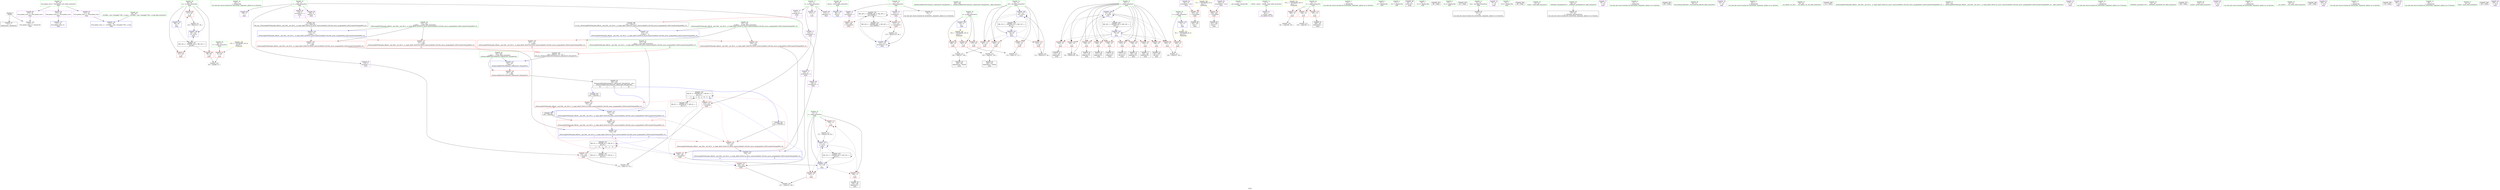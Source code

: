 digraph "SVFG" {
	label="SVFG";

	Node0x563a35dcda60 [shape=record,color=grey,label="{NodeID: 0\nNullPtr}"];
	Node0x563a35dcda60 -> Node0x563a35de78c0[style=solid];
	Node0x563a35dcda60 -> Node0x563a35dee750[style=solid];
	Node0x563a35de8470 [shape=record,color=red,label="{NodeID: 97\n167\<--68\n\<--ca\nmain\n}"];
	Node0x563a35de5cc0 [shape=record,color=green,label="{NodeID: 14\n182\<--1\n\<--dummyObj\nCan only get source location for instruction, argument, global var or function.}"];
	Node0x563a35de7fb0 [shape=record,color=red,label="{NodeID: 111\n156\<--72\n\<--j\nmain\n}"];
	Node0x563a35de7fb0 -> Node0x563a35df37d0[style=solid];
	Node0x563a35de69d0 [shape=record,color=green,label="{NodeID: 28\n64\<--65\nretval\<--retval_field_insensitive\nmain\n}"];
	Node0x563a35de69d0 -> Node0x563a35dee850[style=solid];
	Node0x563a35e0dbb0 [shape=record,color=black,label="{NodeID: 291\n242 = PHI(260, )\n}"];
	Node0x563a35e0dbb0 -> Node0x563a35dee040[style=solid];
	Node0x563a35dedb60 [shape=record,color=red,label="{NodeID: 125\n200\<--199\n\<--arrayidx43\nmain\n}"];
	Node0x563a35de75f0 [shape=record,color=green,label="{NodeID: 42\n243\<--244\n_ZSt4moveIRiEONSt16remove_referenceIT_E4typeEOS2_\<--_ZSt4moveIRiEONSt16remove_referenceIT_E4typeEOS2__field_insensitive\n}"];
	Node0x563a35df46d0 [shape=record,color=grey,label="{NodeID: 222\n203 = cmp(201, 202, )\n}"];
	Node0x563a35df46d0 -> Node0x563a35de9770[style=solid];
	Node0x563a35dee750 [shape=record,color=blue, style = dotted,label="{NodeID: 139\n273\<--3\nllvm.global_ctors_2\<--dummyVal\nGlob }"];
	Node0x563a35de9290 [shape=record,color=black,label="{NodeID: 56\n137\<--136\nidxprom15\<--\nmain\n}"];
	Node0x563a35dff0c0 [shape=record,color=black,label="{NodeID: 236\nMR_6V_3 = PHI(MR_6V_5, MR_6V_2, )\npts\{13 \}\n|{|<s4>8|<s5>8|<s6>8|<s7>8}}"];
	Node0x563a35dff0c0 -> Node0x563a35ded750[style=dashed];
	Node0x563a35dff0c0 -> Node0x563a35ded8f0[style=dashed];
	Node0x563a35dff0c0 -> Node0x563a35dfbec0[style=dashed];
	Node0x563a35dff0c0 -> Node0x563a35dff0c0[style=dashed];
	Node0x563a35dff0c0:s4 -> Node0x563a35dee040[style=dashed,color=red];
	Node0x563a35dff0c0:s5 -> Node0x563a35dee110[style=dashed,color=red];
	Node0x563a35dff0c0:s6 -> Node0x563a35dee1e0[style=dashed,color=red];
	Node0x563a35dff0c0:s7 -> Node0x563a35def3b0[style=dashed,color=red];
	Node0x563a35def2e0 [shape=record,color=blue,label="{NodeID: 153\n250\<--249\n\<--\n_ZSt4swapIiENSt9enable_ifIXsr6__and_ISt6__not_ISt15__is_tuple_likeIT_EESt21is_move_constructibleIS3_ESt18is_move_assignableIS3_EEE5valueEvE4typeERS3_SC_\n|{|<s1>8|<s2>8}}"];
	Node0x563a35def2e0 -> Node0x563a35dee1e0[style=dashed];
	Node0x563a35def2e0:s1 -> Node0x563a35ded820[style=dashed,color=blue];
	Node0x563a35def2e0:s2 -> Node0x563a35dfebc0[style=dashed,color=blue];
	Node0x563a35de9df0 [shape=record,color=purple,label="{NodeID: 70\n112\<--11\n\<--b\nmain\n}"];
	Node0x563a35dea950 [shape=record,color=purple,label="{NodeID: 84\n191\<--33\narrayidx40\<--.str.4\nmain\n}"];
	Node0x563a35dea950 -> Node0x563a35deda90[style=solid];
	Node0x563a35dce7e0 [shape=record,color=green,label="{NodeID: 1\n7\<--1\n__dso_handle\<--dummyObj\nGlob }"];
	Node0x563a35de8540 [shape=record,color=red,label="{NodeID: 98\n217\<--68\n\<--ca\nmain\n}"];
	Node0x563a35de8540 -> Node0x563a35df3650[style=solid];
	Node0x563a35de5d90 [shape=record,color=green,label="{NodeID: 15\n4\<--6\n_ZStL8__ioinit\<--_ZStL8__ioinit_field_insensitive\nGlob }"];
	Node0x563a35de5d90 -> Node0x563a35de99e0[style=solid];
	Node0x563a35de8080 [shape=record,color=red,label="{NodeID: 112\n174\<--74\n\<--i30\nmain\n}"];
	Node0x563a35de8080 -> Node0x563a35df4550[style=solid];
	Node0x563a35de6aa0 [shape=record,color=green,label="{NodeID: 29\n66\<--67\nT\<--T_field_insensitive\nmain\n}"];
	Node0x563a35de6aa0 -> Node0x563a35deb2d0[style=solid];
	Node0x563a35e0fef0 [shape=record,color=black,label="{NodeID: 292\n248 = PHI(260, )\n}"];
	Node0x563a35e0fef0 -> Node0x563a35dee110[style=solid];
	Node0x563a35df3350 [shape=record,color=grey,label="{NodeID: 209\n162 = Binary(161, 84, )\n}"];
	Node0x563a35df3350 -> Node0x563a35deed30[style=solid];
	Node0x563a35dedc30 [shape=record,color=red,label="{NodeID: 126\n206\<--205\n\<--arrayidx46\nmain\n}"];
	Node0x563a35dedc30 -> Node0x563a35de9840[style=solid];
	Node0x563a35de76f0 [shape=record,color=green,label="{NodeID: 43\n262\<--263\n__t.addr\<--__t.addr_field_insensitive\n_ZSt4moveIRiEONSt16remove_referenceIT_E4typeEOS2_\n}"];
	Node0x563a35de76f0 -> Node0x563a35dee2b0[style=solid];
	Node0x563a35de76f0 -> Node0x563a35def480[style=solid];
	Node0x563a35dee850 [shape=record,color=blue,label="{NodeID: 140\n64\<--15\nretval\<--\nmain\n}"];
	Node0x563a35de9360 [shape=record,color=black,label="{NodeID: 57\n144\<--143\nidxprom18\<--\nmain\n}"];
	Node0x563a35def3b0 [shape=record,color=blue,label="{NodeID: 154\n254\<--253\n\<--\n_ZSt4swapIiENSt9enable_ifIXsr6__and_ISt6__not_ISt15__is_tuple_likeIT_EESt21is_move_constructibleIS3_ESt18is_move_assignableIS3_EEE5valueEvE4typeERS3_SC_\n|{<s0>8|<s1>8}}"];
	Node0x563a35def3b0:s0 -> Node0x563a35ded8f0[style=dashed,color=blue];
	Node0x563a35def3b0:s1 -> Node0x563a35dff0c0[style=dashed,color=blue];
	Node0x563a35de9ec0 [shape=record,color=purple,label="{NodeID: 71\n122\<--11\narrayidx9\<--b\nmain\n}"];
	Node0x563a35de9ec0 -> Node0x563a35ded750[style=solid];
	Node0x563a35e01740 [shape=record,color=yellow,style=double,label="{NodeID: 251\n24V_1 = ENCHI(MR_24V_0)\npts\{77 \}\nFun[main]}"];
	Node0x563a35e01740 -> Node0x563a35ded450[style=dashed];
	Node0x563a35e01740 -> Node0x563a35ded4e0[style=dashed];
	Node0x563a35e01740 -> Node0x563a35ded5b0[style=dashed];
	Node0x563a35deaa20 [shape=record,color=purple,label="{NodeID: 85\n205\<--33\narrayidx46\<--.str.4\nmain\n}"];
	Node0x563a35deaa20 -> Node0x563a35dedc30[style=solid];
	Node0x563a35dce570 [shape=record,color=green,label="{NodeID: 2\n15\<--1\n\<--dummyObj\nCan only get source location for instruction, argument, global var or function.}"];
	Node0x563a35de8610 [shape=record,color=red,label="{NodeID: 99\n102\<--70\n\<--i\nmain\n}"];
	Node0x563a35de8610 -> Node0x563a35df3f50[style=solid];
	Node0x563a35de5e60 [shape=record,color=green,label="{NodeID: 16\n8\<--10\na\<--a_field_insensitive\nGlob }"];
	Node0x563a35de5e60 -> Node0x563a35de9ab0[style=solid];
	Node0x563a35de5e60 -> Node0x563a35de9b80[style=solid];
	Node0x563a35de5e60 -> Node0x563a35de9c50[style=solid];
	Node0x563a35de5e60 -> Node0x563a35de9d20[style=solid];
	Node0x563a35de5e60 -> Node0x563a35deadf0[style=solid];
	Node0x563a35de8150 [shape=record,color=red,label="{NodeID: 113\n187\<--74\n\<--i30\nmain\n}"];
	Node0x563a35de8150 -> Node0x563a35df3ad0[style=solid];
	Node0x563a35de6b70 [shape=record,color=green,label="{NodeID: 30\n68\<--69\nca\<--ca_field_insensitive\nmain\n}"];
	Node0x563a35de6b70 -> Node0x563a35de83a0[style=solid];
	Node0x563a35de6b70 -> Node0x563a35de8470[style=solid];
	Node0x563a35de6b70 -> Node0x563a35de8540[style=solid];
	Node0x563a35de6b70 -> Node0x563a35dee920[style=solid];
	Node0x563a35de6b70 -> Node0x563a35deefa0[style=solid];
	Node0x563a35e0ffc0 [shape=record,color=black,label="{NodeID: 293\n252 = PHI(260, )\n}"];
	Node0x563a35e0ffc0 -> Node0x563a35dee1e0[style=solid];
	Node0x563a35df34d0 [shape=record,color=grey,label="{NodeID: 210\n213 = Binary(212, 84, )\n}"];
	Node0x563a35df34d0 -> Node0x563a35deeed0[style=solid];
	Node0x563a35dedd00 [shape=record,color=red,label="{NodeID: 127\n241\<--233\n\<--__a.addr\n_ZSt4swapIiENSt9enable_ifIXsr6__and_ISt6__not_ISt15__is_tuple_likeIT_EESt21is_move_constructibleIS3_ESt18is_move_assignableIS3_EEE5valueEvE4typeERS3_SC_\n|{<s0>14}}"];
	Node0x563a35dedd00:s0 -> Node0x563a35e10100[style=solid,color=red];
	Node0x563a35de77c0 [shape=record,color=green,label="{NodeID: 44\n36\<--267\n_GLOBAL__sub_I_Shangke7788_1_0.cpp\<--_GLOBAL__sub_I_Shangke7788_1_0.cpp_field_insensitive\n}"];
	Node0x563a35de77c0 -> Node0x563a35dee650[style=solid];
	Node0x563a35dee920 [shape=record,color=blue,label="{NodeID: 141\n68\<--84\nca\<--\nmain\n}"];
	Node0x563a35dee920 -> Node0x563a35dfc3c0[style=dashed];
	Node0x563a35de9430 [shape=record,color=black,label="{NodeID: 58\n150\<--149\nidxprom22\<--\nmain\n}"];
	Node0x563a35def480 [shape=record,color=blue,label="{NodeID: 155\n262\<--261\n__t.addr\<--__t\n_ZSt4moveIRiEONSt16remove_referenceIT_E4typeEOS2_\n}"];
	Node0x563a35def480 -> Node0x563a35dee2b0[style=dashed];
	Node0x563a35de9f90 [shape=record,color=purple,label="{NodeID: 72\n131\<--11\narrayidx14\<--b\nmain\n|{<s0>8}}"];
	Node0x563a35de9f90:s0 -> Node0x563a35e104f0[style=solid,color=red];
	Node0x563a35deaaf0 [shape=record,color=purple,label="{NodeID: 86\n271\<--34\nllvm.global_ctors_0\<--llvm.global_ctors\nGlob }"];
	Node0x563a35deaaf0 -> Node0x563a35dee550[style=solid];
	Node0x563a35dce600 [shape=record,color=green,label="{NodeID: 3\n25\<--1\n.str\<--dummyObj\nGlob }"];
	Node0x563a35de86e0 [shape=record,color=red,label="{NodeID: 100\n106\<--70\n\<--i\nmain\n}"];
	Node0x563a35de86e0 -> Node0x563a35de8db0[style=solid];
	Node0x563a35de5f30 [shape=record,color=green,label="{NodeID: 17\n11\<--13\nb\<--b_field_insensitive\nGlob }"];
	Node0x563a35de5f30 -> Node0x563a35de9df0[style=solid];
	Node0x563a35de5f30 -> Node0x563a35de9ec0[style=solid];
	Node0x563a35de5f30 -> Node0x563a35de9f90[style=solid];
	Node0x563a35de5f30 -> Node0x563a35dea060[style=solid];
	Node0x563a35de5f30 -> Node0x563a35deaec0[style=solid];
	Node0x563a35de8220 [shape=record,color=red,label="{NodeID: 114\n201\<--74\n\<--i30\nmain\n}"];
	Node0x563a35de8220 -> Node0x563a35df46d0[style=solid];
	Node0x563a35de6c40 [shape=record,color=green,label="{NodeID: 31\n70\<--71\ni\<--i_field_insensitive\nmain\n}"];
	Node0x563a35de6c40 -> Node0x563a35de8610[style=solid];
	Node0x563a35de6c40 -> Node0x563a35de86e0[style=solid];
	Node0x563a35de6c40 -> Node0x563a35de87b0[style=solid];
	Node0x563a35de6c40 -> Node0x563a35de8880[style=solid];
	Node0x563a35de6c40 -> Node0x563a35de8950[style=solid];
	Node0x563a35de6c40 -> Node0x563a35de8a20[style=solid];
	Node0x563a35de6c40 -> Node0x563a35de8af0[style=solid];
	Node0x563a35de6c40 -> Node0x563a35de7ba0[style=solid];
	Node0x563a35de6c40 -> Node0x563a35de7c70[style=solid];
	Node0x563a35de6c40 -> Node0x563a35de7d40[style=solid];
	Node0x563a35de6c40 -> Node0x563a35dee9f0[style=solid];
	Node0x563a35de6c40 -> Node0x563a35deed30[style=solid];
	Node0x563a35e10100 [shape=record,color=black,label="{NodeID: 294\n261 = PHI(241, 247, 237, )\n0th arg _ZSt4moveIRiEONSt16remove_referenceIT_E4typeEOS2_ }"];
	Node0x563a35e10100 -> Node0x563a35def480[style=solid];
	Node0x563a35df3650 [shape=record,color=grey,label="{NodeID: 211\n218 = Binary(217, 84, )\n}"];
	Node0x563a35df3650 -> Node0x563a35deefa0[style=solid];
	Node0x563a35deddd0 [shape=record,color=red,label="{NodeID: 128\n250\<--233\n\<--__a.addr\n_ZSt4swapIiENSt9enable_ifIXsr6__and_ISt6__not_ISt15__is_tuple_likeIT_EESt21is_move_constructibleIS3_ESt18is_move_assignableIS3_EEE5valueEvE4typeERS3_SC_\n}"];
	Node0x563a35deddd0 -> Node0x563a35def2e0[style=solid];
	Node0x563a35de78c0 [shape=record,color=black,label="{NodeID: 45\n2\<--3\ndummyVal\<--dummyVal\n}"];
	Node0x563a35dfb9c0 [shape=record,color=black,label="{NodeID: 225\nMR_4V_2 = PHI(MR_4V_3, MR_4V_1, )\npts\{10 \}\n}"];
	Node0x563a35dfb9c0 -> Node0x563a35dfebc0[style=dashed];
	Node0x563a35dee9f0 [shape=record,color=blue,label="{NodeID: 142\n70\<--84\ni\<--\nmain\n}"];
	Node0x563a35dee9f0 -> Node0x563a35de8610[style=dashed];
	Node0x563a35dee9f0 -> Node0x563a35de86e0[style=dashed];
	Node0x563a35dee9f0 -> Node0x563a35de87b0[style=dashed];
	Node0x563a35dee9f0 -> Node0x563a35de8880[style=dashed];
	Node0x563a35dee9f0 -> Node0x563a35de8950[style=dashed];
	Node0x563a35dee9f0 -> Node0x563a35de8a20[style=dashed];
	Node0x563a35dee9f0 -> Node0x563a35de8af0[style=dashed];
	Node0x563a35dee9f0 -> Node0x563a35de7ba0[style=dashed];
	Node0x563a35dee9f0 -> Node0x563a35de7c70[style=dashed];
	Node0x563a35dee9f0 -> Node0x563a35de7d40[style=dashed];
	Node0x563a35dee9f0 -> Node0x563a35deed30[style=dashed];
	Node0x563a35dee9f0 -> Node0x563a35dfc8c0[style=dashed];
	Node0x563a35de9500 [shape=record,color=black,label="{NodeID: 59\n190\<--189\nidxprom39\<--cmp38\nmain\n}"];
	Node0x563a35dfffc0 [shape=record,color=black,label="{NodeID: 239\nMR_26V_3 = PHI(MR_26V_4, MR_26V_2, )\npts\{190000 \}\n}"];
	Node0x563a35dfffc0 -> Node0x563a35ded9c0[style=dashed];
	Node0x563a35dfffc0 -> Node0x563a35dedb60[style=dashed];
	Node0x563a35dfffc0 -> Node0x563a35deeb90[style=dashed];
	Node0x563a35dfffc0 -> Node0x563a35dfd7c0[style=dashed];
	Node0x563a35dfffc0 -> Node0x563a35dfffc0[style=dashed];
	Node0x563a35dea060 [shape=record,color=purple,label="{NodeID: 73\n145\<--11\narrayidx19\<--b\nmain\n}"];
	Node0x563a35dea060 -> Node0x563a35ded8f0[style=solid];
	Node0x563a35deabf0 [shape=record,color=purple,label="{NodeID: 87\n272\<--34\nllvm.global_ctors_1\<--llvm.global_ctors\nGlob }"];
	Node0x563a35deabf0 -> Node0x563a35dee650[style=solid];
	Node0x563a35dce690 [shape=record,color=green,label="{NodeID: 4\n27\<--1\n.str.1\<--dummyObj\nGlob }"];
	Node0x563a35de87b0 [shape=record,color=red,label="{NodeID: 101\n110\<--70\n\<--i\nmain\n}"];
	Node0x563a35de87b0 -> Node0x563a35de8e80[style=solid];
	Node0x563a35de6000 [shape=record,color=green,label="{NodeID: 18\n14\<--16\nn\<--n_field_insensitive\nGlob }"];
	Node0x563a35de6000 -> Node0x563a35deaf90[style=solid];
	Node0x563a35de6000 -> Node0x563a35dee380[style=solid];
	Node0x563a35ded3c0 [shape=record,color=red,label="{NodeID: 115\n212\<--74\n\<--i30\nmain\n}"];
	Node0x563a35ded3c0 -> Node0x563a35df34d0[style=solid];
	Node0x563a35de6d10 [shape=record,color=green,label="{NodeID: 32\n72\<--73\nj\<--j_field_insensitive\nmain\n}"];
	Node0x563a35de6d10 -> Node0x563a35de7e10[style=solid];
	Node0x563a35de6d10 -> Node0x563a35de7ee0[style=solid];
	Node0x563a35de6d10 -> Node0x563a35de7fb0[style=solid];
	Node0x563a35de6d10 -> Node0x563a35deeac0[style=solid];
	Node0x563a35de6d10 -> Node0x563a35deec60[style=solid];
	Node0x563a35e103e0 [shape=record,color=black,label="{NodeID: 295\n231 = PHI(128, )\n0th arg _ZSt4swapIiENSt9enable_ifIXsr6__and_ISt6__not_ISt15__is_tuple_likeIT_EESt21is_move_constructibleIS3_ESt18is_move_assignableIS3_EEE5valueEvE4typeERS3_SC_ }"];
	Node0x563a35e103e0 -> Node0x563a35def070[style=solid];
	Node0x563a35df37d0 [shape=record,color=grey,label="{NodeID: 212\n157 = Binary(156, 84, )\n}"];
	Node0x563a35df37d0 -> Node0x563a35deec60[style=solid];
	Node0x563a35dedea0 [shape=record,color=red,label="{NodeID: 129\n247\<--235\n\<--__b.addr\n_ZSt4swapIiENSt9enable_ifIXsr6__and_ISt6__not_ISt15__is_tuple_likeIT_EESt21is_move_constructibleIS3_ESt18is_move_assignableIS3_EEE5valueEvE4typeERS3_SC_\n|{<s0>15}}"];
	Node0x563a35dedea0:s0 -> Node0x563a35e10100[style=solid,color=red];
	Node0x563a35de79c0 [shape=record,color=black,label="{NodeID: 46\n63\<--15\nmain_ret\<--\nmain\n}"];
	Node0x563a35dfbec0 [shape=record,color=black,label="{NodeID: 226\nMR_6V_2 = PHI(MR_6V_3, MR_6V_1, )\npts\{13 \}\n}"];
	Node0x563a35dfbec0 -> Node0x563a35dff0c0[style=dashed];
	Node0x563a35deeac0 [shape=record,color=blue,label="{NodeID: 143\n72\<--139\nj\<--\nmain\n}"];
	Node0x563a35deeac0 -> Node0x563a35de7e10[style=dashed];
	Node0x563a35deeac0 -> Node0x563a35de7ee0[style=dashed];
	Node0x563a35deeac0 -> Node0x563a35de7fb0[style=dashed];
	Node0x563a35deeac0 -> Node0x563a35deeac0[style=dashed];
	Node0x563a35deeac0 -> Node0x563a35deec60[style=dashed];
	Node0x563a35deeac0 -> Node0x563a35dfcdc0[style=dashed];
	Node0x563a35de95d0 [shape=record,color=black,label="{NodeID: 60\n193\<--192\nconv\<--\nmain\n}"];
	Node0x563a35c3dac0 [shape=record,color=yellow,style=double,label="{NodeID: 240\n2V_1 = ENCHI(MR_2V_0)\npts\{1 \}\nFun[main]}"];
	Node0x563a35c3dac0 -> Node0x563a35deda90[style=dashed];
	Node0x563a35c3dac0 -> Node0x563a35dedc30[style=dashed];
	Node0x563a35dea130 [shape=record,color=purple,label="{NodeID: 74\n151\<--17\narrayidx23\<--c\nmain\n}"];
	Node0x563a35dea130 -> Node0x563a35ded9c0[style=solid];
	Node0x563a35dea130 -> Node0x563a35deeb90[style=solid];
	Node0x563a35deacf0 [shape=record,color=purple,label="{NodeID: 88\n273\<--34\nllvm.global_ctors_2\<--llvm.global_ctors\nGlob }"];
	Node0x563a35deacf0 -> Node0x563a35dee750[style=solid];
	Node0x563a35de5770 [shape=record,color=green,label="{NodeID: 5\n29\<--1\n.str.2\<--dummyObj\nGlob }"];
	Node0x563a35de8880 [shape=record,color=red,label="{NodeID: 102\n116\<--70\n\<--i\nmain\n}"];
	Node0x563a35de8880 -> Node0x563a35de8f50[style=solid];
	Node0x563a35de60d0 [shape=record,color=green,label="{NodeID: 19\n17\<--19\nc\<--c_field_insensitive\nGlob }"];
	Node0x563a35de60d0 -> Node0x563a35de7a90[style=solid];
	Node0x563a35de60d0 -> Node0x563a35dea130[style=solid];
	Node0x563a35de60d0 -> Node0x563a35dea200[style=solid];
	Node0x563a35e0e010 [shape=record,color=black,label="{NodeID: 282\n80 = PHI()\n}"];
	Node0x563a35ded450 [shape=record,color=red,label="{NodeID: 116\n180\<--76\n\<--x\nmain\n}"];
	Node0x563a35ded450 -> Node0x563a35df3dd0[style=solid];
	Node0x563a35de6de0 [shape=record,color=green,label="{NodeID: 33\n74\<--75\ni30\<--i30_field_insensitive\nmain\n}"];
	Node0x563a35de6de0 -> Node0x563a35de8080[style=solid];
	Node0x563a35de6de0 -> Node0x563a35de8150[style=solid];
	Node0x563a35de6de0 -> Node0x563a35de8220[style=solid];
	Node0x563a35de6de0 -> Node0x563a35ded3c0[style=solid];
	Node0x563a35de6de0 -> Node0x563a35deee00[style=solid];
	Node0x563a35de6de0 -> Node0x563a35deeed0[style=solid];
	Node0x563a35e104f0 [shape=record,color=black,label="{NodeID: 296\n232 = PHI(131, )\n1st arg _ZSt4swapIiENSt9enable_ifIXsr6__and_ISt6__not_ISt15__is_tuple_likeIT_EESt21is_move_constructibleIS3_ESt18is_move_assignableIS3_EEE5valueEvE4typeERS3_SC_ }"];
	Node0x563a35e104f0 -> Node0x563a35def140[style=solid];
	Node0x563a35df3950 [shape=record,color=grey,label="{NodeID: 213\n153 = Binary(152, 84, )\n}"];
	Node0x563a35df3950 -> Node0x563a35deeb90[style=solid];
	Node0x563a35dedf70 [shape=record,color=red,label="{NodeID: 130\n254\<--235\n\<--__b.addr\n_ZSt4swapIiENSt9enable_ifIXsr6__and_ISt6__not_ISt15__is_tuple_likeIT_EESt21is_move_constructibleIS3_ESt18is_move_assignableIS3_EEE5valueEvE4typeERS3_SC_\n}"];
	Node0x563a35dedf70 -> Node0x563a35def3b0[style=solid];
	Node0x563a35de7a90 [shape=record,color=black,label="{NodeID: 47\n18\<--17\n\<--c\nCan only get source location for instruction, argument, global var or function.}"];
	Node0x563a35dfc3c0 [shape=record,color=black,label="{NodeID: 227\nMR_16V_3 = PHI(MR_16V_4, MR_16V_2, )\npts\{69 \}\n}"];
	Node0x563a35dfc3c0 -> Node0x563a35de83a0[style=dashed];
	Node0x563a35dfc3c0 -> Node0x563a35de8470[style=dashed];
	Node0x563a35dfc3c0 -> Node0x563a35de8540[style=dashed];
	Node0x563a35dfc3c0 -> Node0x563a35deefa0[style=dashed];
	Node0x563a35deeb90 [shape=record,color=blue,label="{NodeID: 144\n151\<--153\narrayidx23\<--inc\nmain\n}"];
	Node0x563a35deeb90 -> Node0x563a35ded9c0[style=dashed];
	Node0x563a35deeb90 -> Node0x563a35deeb90[style=dashed];
	Node0x563a35deeb90 -> Node0x563a35dfffc0[style=dashed];
	Node0x563a35de96a0 [shape=record,color=black,label="{NodeID: 61\n198\<--197\nidxprom42\<--\nmain\n}"];
	Node0x563a35dea200 [shape=record,color=purple,label="{NodeID: 75\n199\<--17\narrayidx43\<--c\nmain\n}"];
	Node0x563a35dea200 -> Node0x563a35dedb60[style=solid];
	Node0x563a35deadf0 [shape=record,color=purple,label="{NodeID: 89\n109\<--8\nadd.ptr\<--a\nmain\n}"];
	Node0x563a35de5800 [shape=record,color=green,label="{NodeID: 6\n31\<--1\n.str.3\<--dummyObj\nGlob }"];
	Node0x563a35de8950 [shape=record,color=red,label="{NodeID: 103\n120\<--70\n\<--i\nmain\n}"];
	Node0x563a35de8950 -> Node0x563a35de9020[style=solid];
	Node0x563a35de61d0 [shape=record,color=green,label="{NodeID: 20\n20\<--21\np\<--p_field_insensitive\nGlob }"];
	Node0x563a35de61d0 -> Node0x563a35deb060[style=solid];
	Node0x563a35de61d0 -> Node0x563a35deb130[style=solid];
	Node0x563a35de61d0 -> Node0x563a35deb200[style=solid];
	Node0x563a35de61d0 -> Node0x563a35dee450[style=solid];
	Node0x563a35e0e0e0 [shape=record,color=black,label="{NodeID: 283\n91 = PHI()\n}"];
	Node0x563a35ded4e0 [shape=record,color=red,label="{NodeID: 117\n184\<--76\n\<--x\nmain\n}"];
	Node0x563a35ded4e0 -> Node0x563a35df3c50[style=solid];
	Node0x563a35de6eb0 [shape=record,color=green,label="{NodeID: 34\n76\<--77\nx\<--x_field_insensitive\nmain\n}"];
	Node0x563a35de6eb0 -> Node0x563a35ded450[style=solid];
	Node0x563a35de6eb0 -> Node0x563a35ded4e0[style=solid];
	Node0x563a35de6eb0 -> Node0x563a35ded5b0[style=solid];
	Node0x563a35df3ad0 [shape=record,color=grey,label="{NodeID: 214\n189 = cmp(187, 188, )\n}"];
	Node0x563a35df3ad0 -> Node0x563a35de9500[style=solid];
	Node0x563a35dee040 [shape=record,color=red,label="{NodeID: 131\n245\<--242\n\<--call\n_ZSt4swapIiENSt9enable_ifIXsr6__and_ISt6__not_ISt15__is_tuple_likeIT_EESt21is_move_constructibleIS3_ESt18is_move_assignableIS3_EEE5valueEvE4typeERS3_SC_\n}"];
	Node0x563a35dee040 -> Node0x563a35def210[style=solid];
	Node0x563a35de8bb0 [shape=record,color=black,label="{NodeID: 48\n23\<--22\n\<--ans\nCan only get source location for instruction, argument, global var or function.}"];
	Node0x563a35dfc8c0 [shape=record,color=black,label="{NodeID: 228\nMR_18V_2 = PHI(MR_18V_4, MR_18V_1, )\npts\{71 \}\n}"];
	Node0x563a35dfc8c0 -> Node0x563a35dee9f0[style=dashed];
	Node0x563a35deec60 [shape=record,color=blue,label="{NodeID: 145\n72\<--157\nj\<--inc24\nmain\n}"];
	Node0x563a35deec60 -> Node0x563a35de7e10[style=dashed];
	Node0x563a35deec60 -> Node0x563a35de7ee0[style=dashed];
	Node0x563a35deec60 -> Node0x563a35de7fb0[style=dashed];
	Node0x563a35deec60 -> Node0x563a35deeac0[style=dashed];
	Node0x563a35deec60 -> Node0x563a35deec60[style=dashed];
	Node0x563a35deec60 -> Node0x563a35dfcdc0[style=dashed];
	Node0x563a35de9770 [shape=record,color=black,label="{NodeID: 62\n204\<--203\nidxprom45\<--cmp44\nmain\n}"];
	Node0x563a35dea2d0 [shape=record,color=purple,label="{NodeID: 76\n79\<--25\n\<--.str\nmain\n}"];
	Node0x563a35deaec0 [shape=record,color=purple,label="{NodeID: 90\n113\<--11\nadd.ptr6\<--b\nmain\n}"];
	Node0x563a35de5890 [shape=record,color=green,label="{NodeID: 7\n33\<--1\n.str.4\<--dummyObj\nGlob }"];
	Node0x563a35de8a20 [shape=record,color=red,label="{NodeID: 104\n126\<--70\n\<--i\nmain\n}"];
	Node0x563a35de8a20 -> Node0x563a35de90f0[style=solid];
	Node0x563a35de62d0 [shape=record,color=green,label="{NodeID: 21\n22\<--24\nans\<--ans_field_insensitive\nGlob }"];
	Node0x563a35de62d0 -> Node0x563a35de8bb0[style=solid];
	Node0x563a35e0d4b0 [shape=record,color=black,label="{NodeID: 284\n46 = PHI()\n}"];
	Node0x563a35ded5b0 [shape=record,color=red,label="{NodeID: 118\n197\<--76\n\<--x\nmain\n}"];
	Node0x563a35ded5b0 -> Node0x563a35de96a0[style=solid];
	Node0x563a35de6f80 [shape=record,color=green,label="{NodeID: 35\n81\<--82\nscanf\<--scanf_field_insensitive\n}"];
	Node0x563a35df3c50 [shape=record,color=grey,label="{NodeID: 215\n185 = cmp(184, 15, )\n}"];
	Node0x563a35dee110 [shape=record,color=red,label="{NodeID: 132\n249\<--248\n\<--call1\n_ZSt4swapIiENSt9enable_ifIXsr6__and_ISt6__not_ISt15__is_tuple_likeIT_EESt21is_move_constructibleIS3_ESt18is_move_assignableIS3_EEE5valueEvE4typeERS3_SC_\n}"];
	Node0x563a35dee110 -> Node0x563a35def2e0[style=solid];
	Node0x563a35de8cb0 [shape=record,color=black,label="{NodeID: 49\n47\<--48\n\<--_ZNSt8ios_base4InitD1Ev\nCan only get source location for instruction, argument, global var or function.}"];
	Node0x563a35dfcdc0 [shape=record,color=black,label="{NodeID: 229\nMR_20V_2 = PHI(MR_20V_3, MR_20V_1, )\npts\{73 \}\n}"];
	Node0x563a35dfcdc0 -> Node0x563a35deeac0[style=dashed];
	Node0x563a35dfcdc0 -> Node0x563a35dfcdc0[style=dashed];
	Node0x563a35deed30 [shape=record,color=blue,label="{NodeID: 146\n70\<--162\ni\<--inc26\nmain\n}"];
	Node0x563a35deed30 -> Node0x563a35de8610[style=dashed];
	Node0x563a35deed30 -> Node0x563a35de86e0[style=dashed];
	Node0x563a35deed30 -> Node0x563a35de87b0[style=dashed];
	Node0x563a35deed30 -> Node0x563a35de8880[style=dashed];
	Node0x563a35deed30 -> Node0x563a35de8950[style=dashed];
	Node0x563a35deed30 -> Node0x563a35de8a20[style=dashed];
	Node0x563a35deed30 -> Node0x563a35de8af0[style=dashed];
	Node0x563a35deed30 -> Node0x563a35de7ba0[style=dashed];
	Node0x563a35deed30 -> Node0x563a35de7c70[style=dashed];
	Node0x563a35deed30 -> Node0x563a35de7d40[style=dashed];
	Node0x563a35deed30 -> Node0x563a35deed30[style=dashed];
	Node0x563a35deed30 -> Node0x563a35dfc8c0[style=dashed];
	Node0x563a35de9840 [shape=record,color=black,label="{NodeID: 63\n207\<--206\nconv47\<--\nmain\n}"];
	Node0x563a35e01040 [shape=record,color=yellow,style=double,label="{NodeID: 243\n8V_1 = ENCHI(MR_8V_0)\npts\{16 \}\nFun[main]}"];
	Node0x563a35e01040 -> Node0x563a35deaf90[style=dashed];
	Node0x563a35dea3a0 [shape=record,color=purple,label="{NodeID: 77\n90\<--25\n\<--.str\nmain\n}"];
	Node0x563a35deaf90 [shape=record,color=red,label="{NodeID: 91\n103\<--14\n\<--n\nmain\n}"];
	Node0x563a35deaf90 -> Node0x563a35df3f50[style=solid];
	Node0x563a35de5920 [shape=record,color=green,label="{NodeID: 8\n35\<--1\n\<--dummyObj\nCan only get source location for instruction, argument, global var or function.}"];
	Node0x563a35de8af0 [shape=record,color=red,label="{NodeID: 105\n129\<--70\n\<--i\nmain\n}"];
	Node0x563a35de8af0 -> Node0x563a35de91c0[style=solid];
	Node0x563a35de63d0 [shape=record,color=green,label="{NodeID: 22\n34\<--38\nllvm.global_ctors\<--llvm.global_ctors_field_insensitive\nGlob }"];
	Node0x563a35de63d0 -> Node0x563a35deaaf0[style=solid];
	Node0x563a35de63d0 -> Node0x563a35deabf0[style=solid];
	Node0x563a35de63d0 -> Node0x563a35deacf0[style=solid];
	Node0x563a35e0d5b0 [shape=record,color=black,label="{NodeID: 285\n209 = PHI()\n}"];
	Node0x563a35ded680 [shape=record,color=red,label="{NodeID: 119\n119\<--118\n\<--arrayidx\nmain\n}"];
	Node0x563a35ded680 -> Node0x563a35df40d0[style=solid];
	Node0x563a35de7080 [shape=record,color=green,label="{NodeID: 36\n96\<--97\nllvm.memset.p0i8.i64\<--llvm.memset.p0i8.i64_field_insensitive\n}"];
	Node0x563a35df3dd0 [shape=record,color=grey,label="{NodeID: 216\n181 = cmp(180, 182, )\n}"];
	Node0x563a35dee1e0 [shape=record,color=red,label="{NodeID: 133\n253\<--252\n\<--call2\n_ZSt4swapIiENSt9enable_ifIXsr6__and_ISt6__not_ISt15__is_tuple_likeIT_EESt21is_move_constructibleIS3_ESt18is_move_assignableIS3_EEE5valueEvE4typeERS3_SC_\n}"];
	Node0x563a35dee1e0 -> Node0x563a35def3b0[style=solid];
	Node0x563a35de8db0 [shape=record,color=black,label="{NodeID: 50\n107\<--106\nidx.ext\<--\nmain\n}"];
	Node0x563a35dfd2c0 [shape=record,color=black,label="{NodeID: 230\nMR_22V_2 = PHI(MR_22V_4, MR_22V_1, )\npts\{75 \}\n}"];
	Node0x563a35dfd2c0 -> Node0x563a35deee00[style=dashed];
	Node0x563a35deee00 [shape=record,color=blue,label="{NodeID: 147\n74\<--84\ni30\<--\nmain\n}"];
	Node0x563a35deee00 -> Node0x563a35de8080[style=dashed];
	Node0x563a35deee00 -> Node0x563a35de8150[style=dashed];
	Node0x563a35deee00 -> Node0x563a35de8220[style=dashed];
	Node0x563a35deee00 -> Node0x563a35ded3c0[style=dashed];
	Node0x563a35deee00 -> Node0x563a35deeed0[style=dashed];
	Node0x563a35deee00 -> Node0x563a35dfd2c0[style=dashed];
	Node0x563a35de9910 [shape=record,color=black,label="{NodeID: 64\n260\<--265\n_ZSt4moveIRiEONSt16remove_referenceIT_E4typeEOS2__ret\<--\n_ZSt4moveIRiEONSt16remove_referenceIT_E4typeEOS2_\n|{<s0>14|<s1>15|<s2>16}}"];
	Node0x563a35de9910:s0 -> Node0x563a35e0dbb0[style=solid,color=blue];
	Node0x563a35de9910:s1 -> Node0x563a35e0fef0[style=solid,color=blue];
	Node0x563a35de9910:s2 -> Node0x563a35e0ffc0[style=solid,color=blue];
	Node0x563a35e01120 [shape=record,color=yellow,style=double,label="{NodeID: 244\n10V_1 = ENCHI(MR_10V_0)\npts\{21 \}\nFun[main]}"];
	Node0x563a35e01120 -> Node0x563a35deb060[style=dashed];
	Node0x563a35e01120 -> Node0x563a35deb130[style=dashed];
	Node0x563a35e01120 -> Node0x563a35deb200[style=dashed];
	Node0x563a35dea470 [shape=record,color=purple,label="{NodeID: 78\n165\<--25\n\<--.str\nmain\n}"];
	Node0x563a35deb060 [shape=record,color=red,label="{NodeID: 92\n175\<--20\n\<--p\nmain\n}"];
	Node0x563a35deb060 -> Node0x563a35df4550[style=solid];
	Node0x563a35de59b0 [shape=record,color=green,label="{NodeID: 9\n84\<--1\n\<--dummyObj\nCan only get source location for instruction, argument, global var or function.}"];
	Node0x563a35de7ba0 [shape=record,color=red,label="{NodeID: 106\n136\<--70\n\<--i\nmain\n}"];
	Node0x563a35de7ba0 -> Node0x563a35de9290[style=solid];
	Node0x563a35de64d0 [shape=record,color=green,label="{NodeID: 23\n39\<--40\n__cxx_global_var_init\<--__cxx_global_var_init_field_insensitive\n}"];
	Node0x563a35e0d6b0 [shape=record,color=black,label="{NodeID: 286\n115 = PHI()\n}"];
	Node0x563a35ded750 [shape=record,color=red,label="{NodeID: 120\n123\<--122\n\<--arrayidx9\nmain\n}"];
	Node0x563a35ded750 -> Node0x563a35df40d0[style=solid];
	Node0x563a35de7180 [shape=record,color=green,label="{NodeID: 37\n133\<--134\n_ZSt4swapIiENSt9enable_ifIXsr6__and_ISt6__not_ISt15__is_tuple_likeIT_EESt21is_move_constructibleIS3_ESt18is_move_assignableIS3_EEE5valueEvE4typeERS3_SC_\<--_ZSt4swapIiENSt9enable_ifIXsr6__and_ISt6__not_ISt15__is_tuple_likeIT_EESt21is_move_constructibleIS3_ESt18is_move_assignableIS3_EEE5valueEvE4typeERS3_SC__field_insensitive\n}"];
	Node0x563a35df3f50 [shape=record,color=grey,label="{NodeID: 217\n104 = cmp(102, 103, )\n}"];
	Node0x563a35dee2b0 [shape=record,color=red,label="{NodeID: 134\n265\<--262\n\<--__t.addr\n_ZSt4moveIRiEONSt16remove_referenceIT_E4typeEOS2_\n}"];
	Node0x563a35dee2b0 -> Node0x563a35de9910[style=solid];
	Node0x563a35de8e80 [shape=record,color=black,label="{NodeID: 51\n111\<--110\nidx.ext5\<--\nmain\n}"];
	Node0x563a35dfd7c0 [shape=record,color=black,label="{NodeID: 231\nMR_26V_2 = PHI(MR_26V_3, MR_26V_1, )\npts\{190000 \}\n}"];
	Node0x563a35dfd7c0 -> Node0x563a35dfffc0[style=dashed];
	Node0x563a35deeed0 [shape=record,color=blue,label="{NodeID: 148\n74\<--213\ni30\<--inc51\nmain\n}"];
	Node0x563a35deeed0 -> Node0x563a35de8080[style=dashed];
	Node0x563a35deeed0 -> Node0x563a35de8150[style=dashed];
	Node0x563a35deeed0 -> Node0x563a35de8220[style=dashed];
	Node0x563a35deeed0 -> Node0x563a35ded3c0[style=dashed];
	Node0x563a35deeed0 -> Node0x563a35deeed0[style=dashed];
	Node0x563a35deeed0 -> Node0x563a35dfd2c0[style=dashed];
	Node0x563a35de99e0 [shape=record,color=purple,label="{NodeID: 65\n45\<--4\n\<--_ZStL8__ioinit\n__cxx_global_var_init\n}"];
	Node0x563a35dea540 [shape=record,color=purple,label="{NodeID: 79\n178\<--25\n\<--.str\nmain\n}"];
	Node0x563a35deb130 [shape=record,color=red,label="{NodeID: 93\n188\<--20\n\<--p\nmain\n}"];
	Node0x563a35deb130 -> Node0x563a35df3ad0[style=solid];
	Node0x563a35de5a40 [shape=record,color=green,label="{NodeID: 10\n93\<--1\n\<--dummyObj\nCan only get source location for instruction, argument, global var or function.}"];
	Node0x563a35de7c70 [shape=record,color=red,label="{NodeID: 107\n143\<--70\n\<--i\nmain\n}"];
	Node0x563a35de7c70 -> Node0x563a35de9360[style=solid];
	Node0x563a35de65d0 [shape=record,color=green,label="{NodeID: 24\n43\<--44\n_ZNSt8ios_base4InitC1Ev\<--_ZNSt8ios_base4InitC1Ev_field_insensitive\n}"];
	Node0x563a35e0d7b0 [shape=record,color=black,label="{NodeID: 287\n166 = PHI()\n}"];
	Node0x563a35ded820 [shape=record,color=red,label="{NodeID: 121\n139\<--138\n\<--arrayidx16\nmain\n}"];
	Node0x563a35ded820 -> Node0x563a35deeac0[style=solid];
	Node0x563a35de7280 [shape=record,color=green,label="{NodeID: 38\n170\<--171\nprintf\<--printf_field_insensitive\n}"];
	Node0x563a35df40d0 [shape=record,color=grey,label="{NodeID: 218\n124 = cmp(119, 123, )\n}"];
	Node0x563a35dee380 [shape=record,color=blue,label="{NodeID: 135\n14\<--15\nn\<--\nGlob }"];
	Node0x563a35dee380 -> Node0x563a35e01040[style=dashed];
	Node0x563a35de8f50 [shape=record,color=black,label="{NodeID: 52\n117\<--116\nidxprom\<--\nmain\n}"];
	Node0x563a35deefa0 [shape=record,color=blue,label="{NodeID: 149\n68\<--218\nca\<--inc54\nmain\n}"];
	Node0x563a35deefa0 -> Node0x563a35dfc3c0[style=dashed];
	Node0x563a35de9ab0 [shape=record,color=purple,label="{NodeID: 66\n108\<--8\n\<--a\nmain\n}"];
	Node0x563a35e012e0 [shape=record,color=yellow,style=double,label="{NodeID: 246\n14V_1 = ENCHI(MR_14V_0)\npts\{67 \}\nFun[main]}"];
	Node0x563a35e012e0 -> Node0x563a35deb2d0[style=dashed];
	Node0x563a35dea610 [shape=record,color=purple,label="{NodeID: 80\n114\<--27\n\<--.str.1\nmain\n}"];
	Node0x563a35deb200 [shape=record,color=red,label="{NodeID: 94\n202\<--20\n\<--p\nmain\n}"];
	Node0x563a35deb200 -> Node0x563a35df46d0[style=solid];
	Node0x563a35de5ad0 [shape=record,color=green,label="{NodeID: 11\n94\<--1\n\<--dummyObj\nCan only get source location for instruction, argument, global var or function.}"];
	Node0x563a35de7d40 [shape=record,color=red,label="{NodeID: 108\n161\<--70\n\<--i\nmain\n}"];
	Node0x563a35de7d40 -> Node0x563a35df3350[style=solid];
	Node0x563a35de66d0 [shape=record,color=green,label="{NodeID: 25\n49\<--50\n__cxa_atexit\<--__cxa_atexit_field_insensitive\n}"];
	Node0x563a35e0d8b0 [shape=record,color=black,label="{NodeID: 288\n169 = PHI()\n}"];
	Node0x563a35ded8f0 [shape=record,color=red,label="{NodeID: 122\n146\<--145\n\<--arrayidx19\nmain\n}"];
	Node0x563a35ded8f0 -> Node0x563a35df43d0[style=solid];
	Node0x563a35de7380 [shape=record,color=green,label="{NodeID: 39\n233\<--234\n__a.addr\<--__a.addr_field_insensitive\n_ZSt4swapIiENSt9enable_ifIXsr6__and_ISt6__not_ISt15__is_tuple_likeIT_EESt21is_move_constructibleIS3_ESt18is_move_assignableIS3_EEE5valueEvE4typeERS3_SC_\n}"];
	Node0x563a35de7380 -> Node0x563a35dedd00[style=solid];
	Node0x563a35de7380 -> Node0x563a35deddd0[style=solid];
	Node0x563a35de7380 -> Node0x563a35def070[style=solid];
	Node0x563a35df4250 [shape=record,color=grey,label="{NodeID: 219\n88 = cmp(86, 87, )\n}"];
	Node0x563a35dee450 [shape=record,color=blue,label="{NodeID: 136\n20\<--15\np\<--\nGlob }"];
	Node0x563a35dee450 -> Node0x563a35e01120[style=dashed];
	Node0x563a35de9020 [shape=record,color=black,label="{NodeID: 53\n121\<--120\nidxprom8\<--\nmain\n}"];
	Node0x563a35def070 [shape=record,color=blue,label="{NodeID: 150\n233\<--231\n__a.addr\<--__a\n_ZSt4swapIiENSt9enable_ifIXsr6__and_ISt6__not_ISt15__is_tuple_likeIT_EESt21is_move_constructibleIS3_ESt18is_move_assignableIS3_EEE5valueEvE4typeERS3_SC_\n}"];
	Node0x563a35def070 -> Node0x563a35dedd00[style=dashed];
	Node0x563a35def070 -> Node0x563a35deddd0[style=dashed];
	Node0x563a35de9b80 [shape=record,color=purple,label="{NodeID: 67\n118\<--8\narrayidx\<--a\nmain\n}"];
	Node0x563a35de9b80 -> Node0x563a35ded680[style=solid];
	Node0x563a35dea6e0 [shape=record,color=purple,label="{NodeID: 81\n168\<--29\n\<--.str.2\nmain\n}"];
	Node0x563a35deb2d0 [shape=record,color=red,label="{NodeID: 95\n87\<--66\n\<--T\nmain\n}"];
	Node0x563a35deb2d0 -> Node0x563a35df4250[style=solid];
	Node0x563a35de5b60 [shape=record,color=green,label="{NodeID: 12\n95\<--1\n\<--dummyObj\nCan only get source location for instruction, argument, global var or function.}"];
	Node0x563a35de7e10 [shape=record,color=red,label="{NodeID: 109\n142\<--72\n\<--j\nmain\n}"];
	Node0x563a35de7e10 -> Node0x563a35df43d0[style=solid];
	Node0x563a35de67d0 [shape=record,color=green,label="{NodeID: 26\n48\<--54\n_ZNSt8ios_base4InitD1Ev\<--_ZNSt8ios_base4InitD1Ev_field_insensitive\n}"];
	Node0x563a35de67d0 -> Node0x563a35de8cb0[style=solid];
	Node0x563a35e0d9b0 [shape=record,color=black,label="{NodeID: 289\n179 = PHI()\n}"];
	Node0x563a35ded9c0 [shape=record,color=red,label="{NodeID: 123\n152\<--151\n\<--arrayidx23\nmain\n}"];
	Node0x563a35ded9c0 -> Node0x563a35df3950[style=solid];
	Node0x563a35de7450 [shape=record,color=green,label="{NodeID: 40\n235\<--236\n__b.addr\<--__b.addr_field_insensitive\n_ZSt4swapIiENSt9enable_ifIXsr6__and_ISt6__not_ISt15__is_tuple_likeIT_EESt21is_move_constructibleIS3_ESt18is_move_assignableIS3_EEE5valueEvE4typeERS3_SC_\n}"];
	Node0x563a35de7450 -> Node0x563a35dedea0[style=solid];
	Node0x563a35de7450 -> Node0x563a35dedf70[style=solid];
	Node0x563a35de7450 -> Node0x563a35def140[style=solid];
	Node0x563a35df43d0 [shape=record,color=grey,label="{NodeID: 220\n147 = cmp(142, 146, )\n}"];
	Node0x563a35dee550 [shape=record,color=blue,label="{NodeID: 137\n271\<--35\nllvm.global_ctors_0\<--\nGlob }"];
	Node0x563a35de90f0 [shape=record,color=black,label="{NodeID: 54\n127\<--126\nidxprom11\<--\nmain\n}"];
	Node0x563a35def140 [shape=record,color=blue,label="{NodeID: 151\n235\<--232\n__b.addr\<--__b\n_ZSt4swapIiENSt9enable_ifIXsr6__and_ISt6__not_ISt15__is_tuple_likeIT_EESt21is_move_constructibleIS3_ESt18is_move_assignableIS3_EEE5valueEvE4typeERS3_SC_\n}"];
	Node0x563a35def140 -> Node0x563a35dedea0[style=dashed];
	Node0x563a35def140 -> Node0x563a35dedf70[style=dashed];
	Node0x563a35de9c50 [shape=record,color=purple,label="{NodeID: 68\n128\<--8\narrayidx12\<--a\nmain\n|{<s0>8}}"];
	Node0x563a35de9c50:s0 -> Node0x563a35e103e0[style=solid,color=red];
	Node0x563a35dea7b0 [shape=record,color=purple,label="{NodeID: 82\n194\<--31\n\<--.str.3\nmain\n}"];
	Node0x563a35de83a0 [shape=record,color=red,label="{NodeID: 96\n86\<--68\n\<--ca\nmain\n}"];
	Node0x563a35de83a0 -> Node0x563a35df4250[style=solid];
	Node0x563a35de5bf0 [shape=record,color=green,label="{NodeID: 13\n99\<--1\n\<--dummyObj\nCan only get source location for instruction, argument, global var or function.}"];
	Node0x563a35de7ee0 [shape=record,color=red,label="{NodeID: 110\n149\<--72\n\<--j\nmain\n}"];
	Node0x563a35de7ee0 -> Node0x563a35de9430[style=solid];
	Node0x563a35de68d0 [shape=record,color=green,label="{NodeID: 27\n61\<--62\nmain\<--main_field_insensitive\n}"];
	Node0x563a35e0dab0 [shape=record,color=black,label="{NodeID: 290\n195 = PHI()\n}"];
	Node0x563a35deda90 [shape=record,color=red,label="{NodeID: 124\n192\<--191\n\<--arrayidx40\nmain\n}"];
	Node0x563a35deda90 -> Node0x563a35de95d0[style=solid];
	Node0x563a35de7520 [shape=record,color=green,label="{NodeID: 41\n237\<--238\n__tmp\<--__tmp_field_insensitive\n_ZSt4swapIiENSt9enable_ifIXsr6__and_ISt6__not_ISt15__is_tuple_likeIT_EESt21is_move_constructibleIS3_ESt18is_move_assignableIS3_EEE5valueEvE4typeERS3_SC_\n|{|<s1>16}}"];
	Node0x563a35de7520 -> Node0x563a35def210[style=solid];
	Node0x563a35de7520:s1 -> Node0x563a35e10100[style=solid,color=red];
	Node0x563a35df4550 [shape=record,color=grey,label="{NodeID: 221\n176 = cmp(174, 175, )\n}"];
	Node0x563a35dee650 [shape=record,color=blue,label="{NodeID: 138\n272\<--36\nllvm.global_ctors_1\<--_GLOBAL__sub_I_Shangke7788_1_0.cpp\nGlob }"];
	Node0x563a35de91c0 [shape=record,color=black,label="{NodeID: 55\n130\<--129\nidxprom13\<--\nmain\n}"];
	Node0x563a35dfebc0 [shape=record,color=black,label="{NodeID: 235\nMR_4V_3 = PHI(MR_4V_5, MR_4V_2, )\npts\{10 \}\n|{|<s4>8|<s5>8|<s6>8}}"];
	Node0x563a35dfebc0 -> Node0x563a35ded680[style=dashed];
	Node0x563a35dfebc0 -> Node0x563a35ded820[style=dashed];
	Node0x563a35dfebc0 -> Node0x563a35dfb9c0[style=dashed];
	Node0x563a35dfebc0 -> Node0x563a35dfebc0[style=dashed];
	Node0x563a35dfebc0:s4 -> Node0x563a35dee040[style=dashed,color=red];
	Node0x563a35dfebc0:s5 -> Node0x563a35dee110[style=dashed,color=red];
	Node0x563a35dfebc0:s6 -> Node0x563a35def2e0[style=dashed,color=red];
	Node0x563a35def210 [shape=record,color=blue,label="{NodeID: 152\n237\<--245\n__tmp\<--\n_ZSt4swapIiENSt9enable_ifIXsr6__and_ISt6__not_ISt15__is_tuple_likeIT_EESt21is_move_constructibleIS3_ESt18is_move_assignableIS3_EEE5valueEvE4typeERS3_SC_\n}"];
	Node0x563a35def210 -> Node0x563a35dee110[style=dashed];
	Node0x563a35def210 -> Node0x563a35dee1e0[style=dashed];
	Node0x563a35de9d20 [shape=record,color=purple,label="{NodeID: 69\n138\<--8\narrayidx16\<--a\nmain\n}"];
	Node0x563a35de9d20 -> Node0x563a35ded820[style=solid];
	Node0x563a35dea880 [shape=record,color=purple,label="{NodeID: 83\n208\<--31\n\<--.str.3\nmain\n}"];
}
